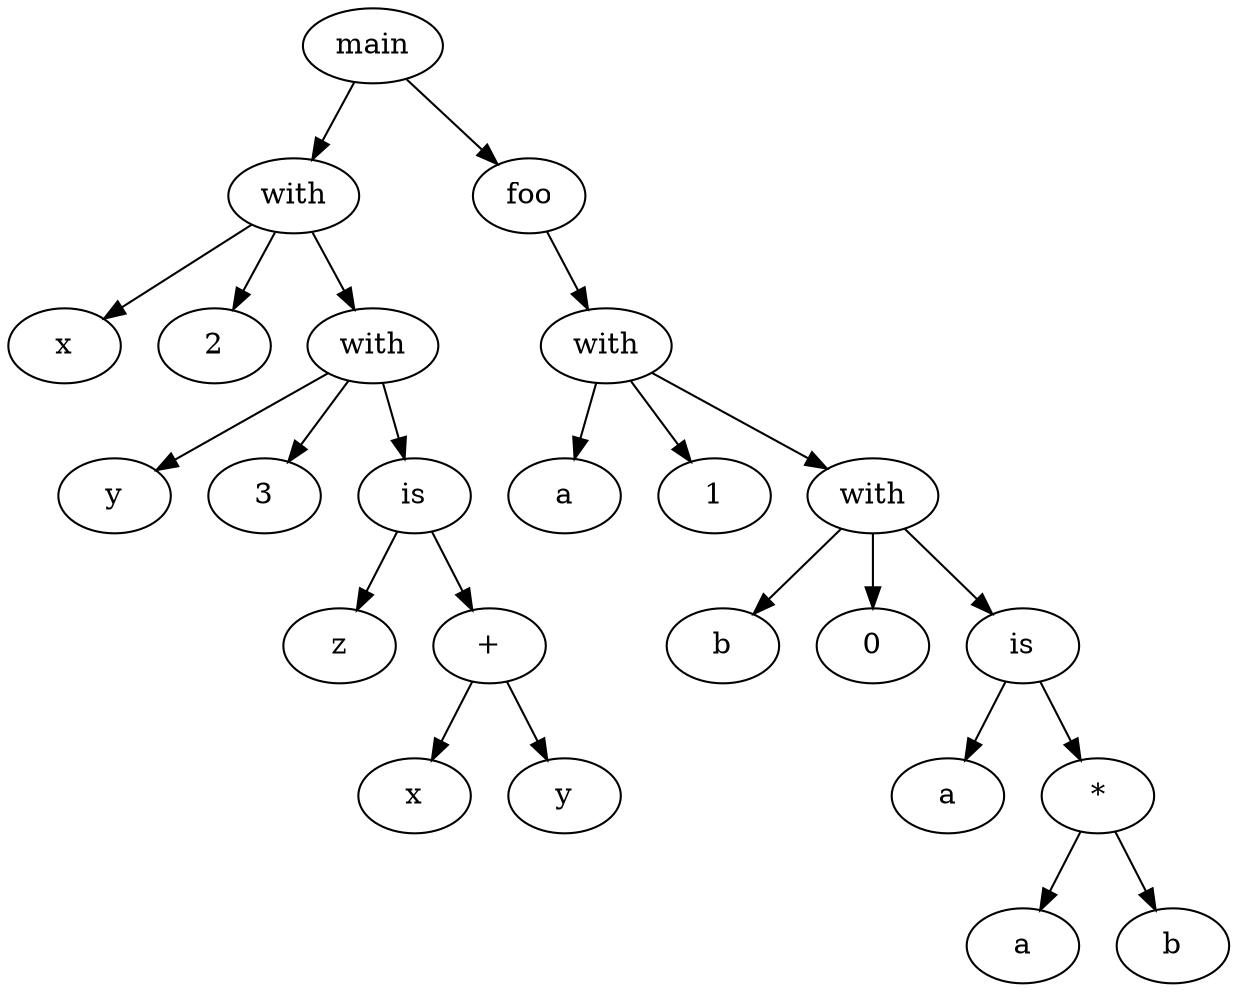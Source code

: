 digraph grafo {
  105759274696768 [ label="main" ];
  105759274696768 -> 105759274696912;
  105759274696912 [ label="with" ];
  105759274696912 -> 105759274696816;
  105759274696816 [ label="x" ];
  105759274696912 -> 105759274696864;
  105759274696864 [ label="2" ];
  105759274696912 -> 105759274697056;
  105759274697056 [ label="with" ];
  105759274697056 -> 105759274696960;
  105759274696960 [ label="y" ];
  105759274697056 -> 105759274697008;
  105759274697008 [ label="3" ];
  105759274697056 -> 105759274697344;
  105759274697344 [ label="is" ];
  105759274697344 -> 105759274697152;
  105759274697152 [ label="z" ];
  105759274697344 -> 105759274697296;
  105759274697296 [ label="+" ];
  105759274697296 -> 105759274697200;
  105759274697200 [ label="x" ];
  105759274697296 -> 105759274697248;
  105759274697248 [ label="y" ];
  105759274696768 -> 105759274697488;
  105759274697488 [ label="foo" ];
  105759274697488 -> 105759274697632;
  105759274697632 [ label="with" ];
  105759274697632 -> 105759274697536;
  105759274697536 [ label="a" ];
  105759274697632 -> 105759274697584;
  105759274697584 [ label="1" ];
  105759274697632 -> 105759274697776;
  105759274697776 [ label="with" ];
  105759274697776 -> 105759274697680;
  105759274697680 [ label="b" ];
  105759274697776 -> 105759274697728;
  105759274697728 [ label="0" ];
  105759274697776 -> 105759274698016;
  105759274698016 [ label="is" ];
  105759274698016 -> 105759274697824;
  105759274697824 [ label="a" ];
  105759274698016 -> 105759274697968;
  105759274697968 [ label="*" ];
  105759274697968 -> 105759274697872;
  105759274697872 [ label="a" ];
  105759274697968 -> 105759274697920;
  105759274697920 [ label="b" ];
}
